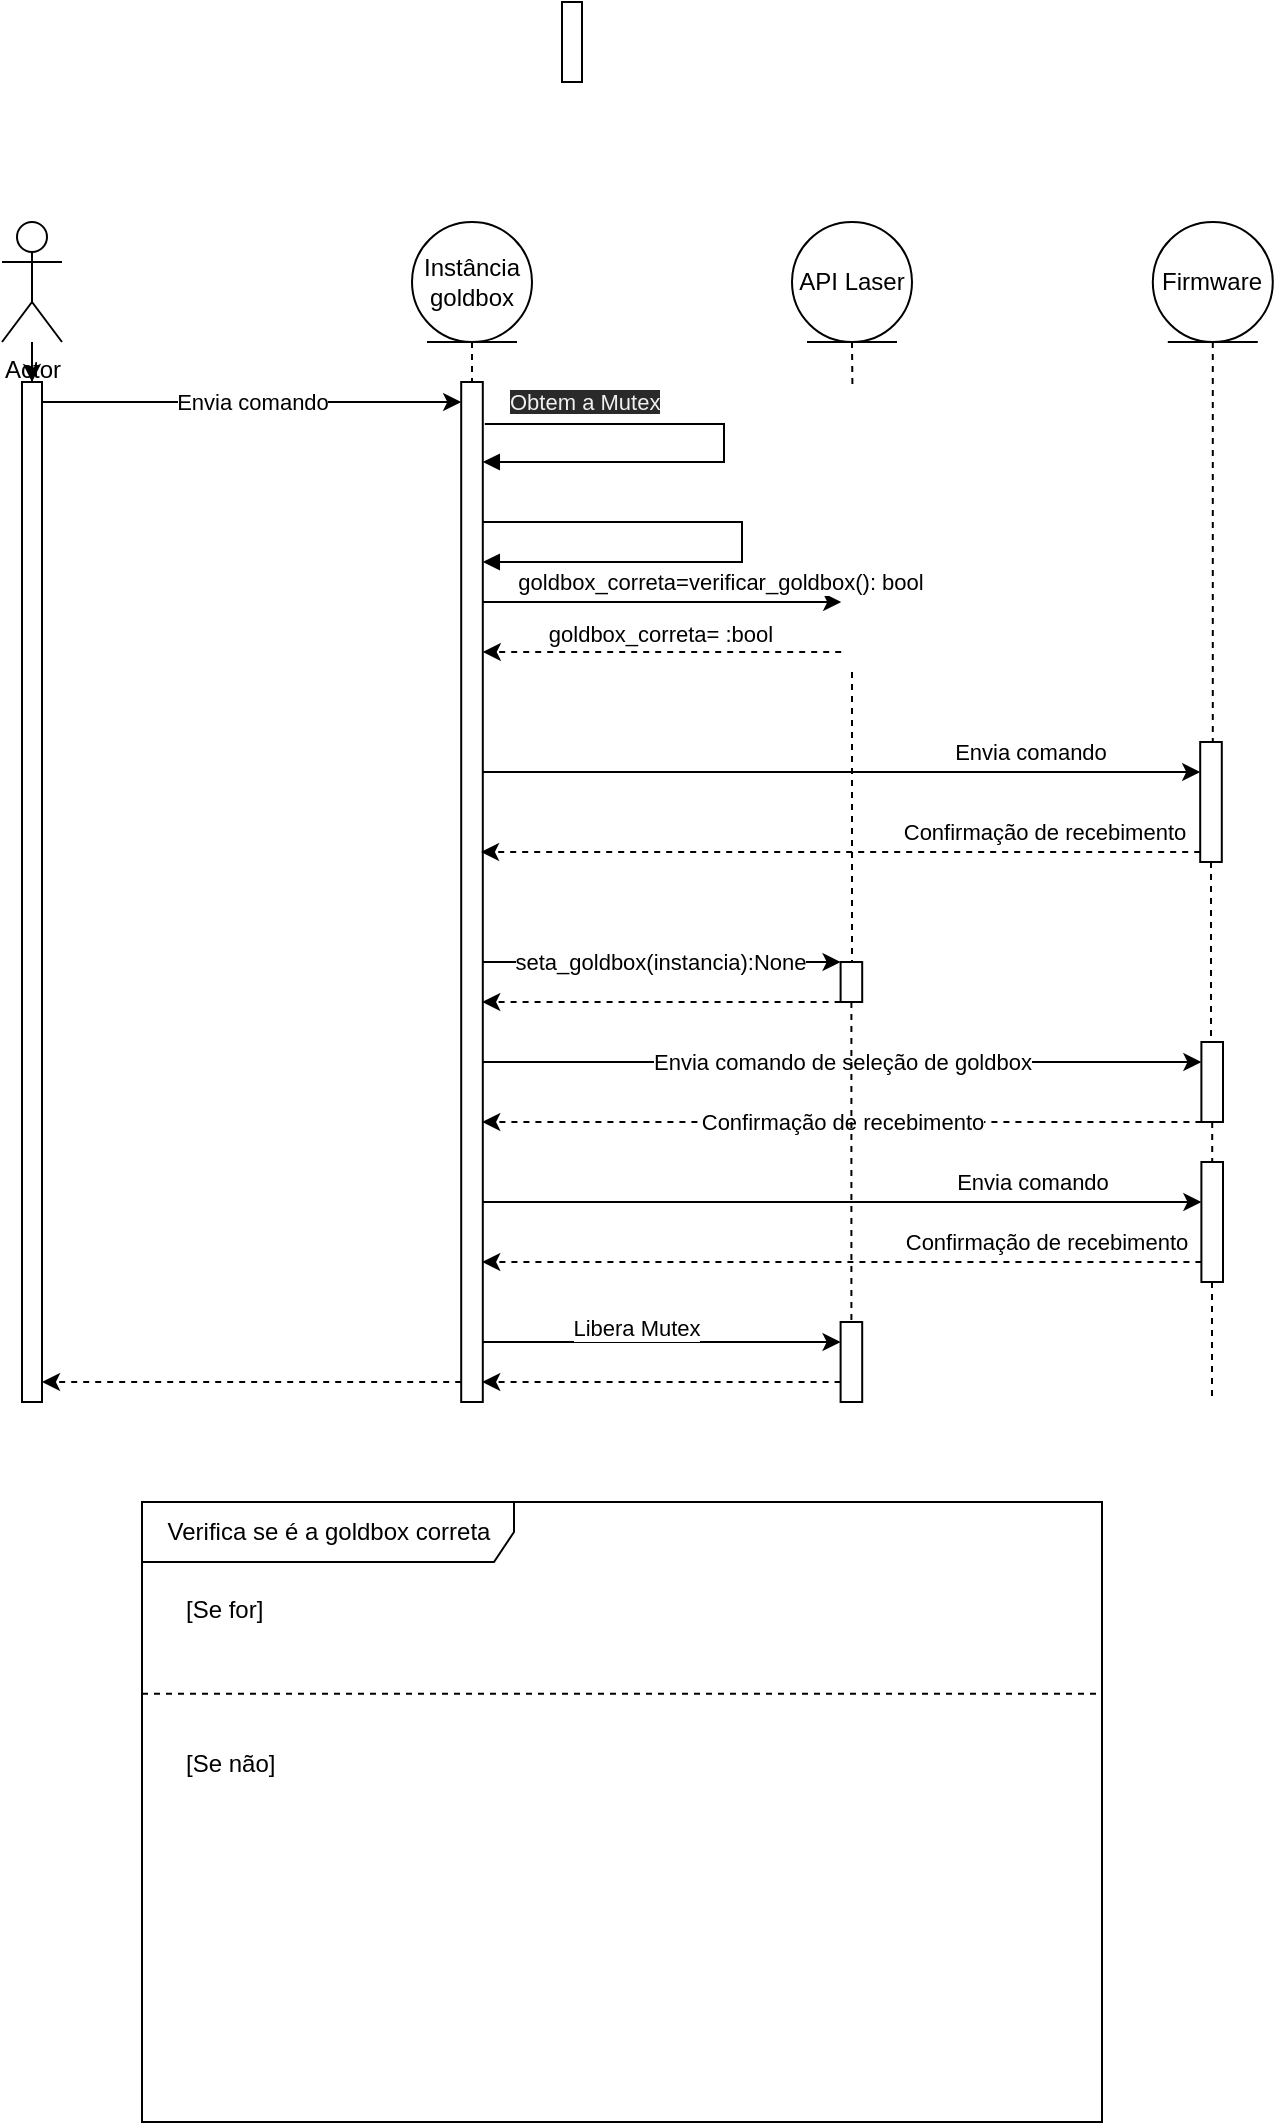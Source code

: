 <mxfile>
    <diagram id="e1xf8jnrH3_m2cHPAWJP" name="Page-1">
        <mxGraphModel dx="561" dy="414" grid="1" gridSize="10" guides="1" tooltips="1" connect="1" arrows="1" fold="1" page="1" pageScale="1" pageWidth="827" pageHeight="1169" math="0" shadow="0">
            <root>
                <mxCell id="0"/>
                <mxCell id="1" parent="0"/>
                <mxCell id="40" value="Envia comando" style="edgeStyle=none;html=1;endArrow=classic;endFill=1;" parent="1" source="11" target="30" edge="1">
                    <mxGeometry relative="1" as="geometry">
                        <Array as="points">
                            <mxPoint x="190" y="510"/>
                        </Array>
                    </mxGeometry>
                </mxCell>
                <mxCell id="11" value="" style="html=1;points=[];perimeter=orthogonalPerimeter;" parent="1" vertex="1">
                    <mxGeometry x="60" y="500" width="10" height="510" as="geometry"/>
                </mxCell>
                <mxCell id="32" value="" style="edgeStyle=none;html=1;dashed=1;endArrow=none;endFill=0;" parent="1" source="12" target="11" edge="1">
                    <mxGeometry relative="1" as="geometry"/>
                </mxCell>
                <mxCell id="98" value="" style="edgeStyle=none;html=1;" parent="1" source="12" target="11" edge="1">
                    <mxGeometry relative="1" as="geometry"/>
                </mxCell>
                <mxCell id="12" value="Actor" style="shape=umlActor;verticalLabelPosition=bottom;verticalAlign=top;html=1;" parent="1" vertex="1">
                    <mxGeometry x="50" y="420" width="30" height="60" as="geometry"/>
                </mxCell>
                <mxCell id="20" value="" style="edgeStyle=none;html=1;endArrow=none;endFill=0;dashed=1;exitX=0.5;exitY=1;exitDx=0;exitDy=0;startArrow=none;" parent="1" source="93" edge="1">
                    <mxGeometry relative="1" as="geometry">
                        <mxPoint x="490" y="370.0" as="sourcePoint"/>
                        <mxPoint x="475" y="1010" as="targetPoint"/>
                    </mxGeometry>
                </mxCell>
                <mxCell id="57" value="" style="edgeStyle=none;html=1;dashed=1;startArrow=none;startFill=0;endArrow=none;endFill=0;" parent="1" source="79" edge="1">
                    <mxGeometry relative="1" as="geometry">
                        <mxPoint x="655" y="1010" as="targetPoint"/>
                    </mxGeometry>
                </mxCell>
                <mxCell id="14" value="Firmware" style="ellipse;shape=umlEntity;whiteSpace=wrap;html=1;" parent="1" vertex="1">
                    <mxGeometry x="625.4" y="420" width="60" height="60" as="geometry"/>
                </mxCell>
                <mxCell id="26" value="API Laser" style="ellipse;shape=umlEntity;whiteSpace=wrap;html=1;" parent="1" vertex="1">
                    <mxGeometry x="445" y="420" width="60" height="60" as="geometry"/>
                </mxCell>
                <mxCell id="34" value="" style="edgeStyle=none;html=1;dashed=1;endArrow=none;endFill=0;" parent="1" source="29" target="30" edge="1">
                    <mxGeometry relative="1" as="geometry"/>
                </mxCell>
                <mxCell id="29" value="Instância goldbox" style="ellipse;shape=umlEntity;whiteSpace=wrap;html=1;" parent="1" vertex="1">
                    <mxGeometry x="255" y="420" width="60" height="60" as="geometry"/>
                </mxCell>
                <mxCell id="48" value="" style="edgeStyle=none;html=1;startArrow=none;startFill=0;endArrow=classic;endFill=1;" parent="1" edge="1" source="30">
                    <mxGeometry relative="1" as="geometry">
                        <Array as="points">
                            <mxPoint x="390" y="610"/>
                        </Array>
                        <mxPoint x="290.4" y="595" as="sourcePoint"/>
                        <mxPoint x="469.6" y="610" as="targetPoint"/>
                    </mxGeometry>
                </mxCell>
                <mxCell id="50" value="goldbox_correta=verificar_goldbox(): bool" style="edgeLabel;html=1;align=center;verticalAlign=middle;resizable=0;points=[];" parent="48" vertex="1" connectable="0">
                    <mxGeometry x="-0.145" y="-1" relative="1" as="geometry">
                        <mxPoint x="42" y="-11" as="offset"/>
                    </mxGeometry>
                </mxCell>
                <mxCell id="59" style="edgeStyle=none;html=1;startArrow=none;startFill=0;endArrow=classic;endFill=1;" parent="1" target="60" edge="1">
                    <mxGeometry relative="1" as="geometry">
                        <mxPoint x="349.1" y="695" as="targetPoint"/>
                        <Array as="points">
                            <mxPoint x="459.1" y="695"/>
                        </Array>
                        <mxPoint x="289.5" y="695" as="sourcePoint"/>
                    </mxGeometry>
                </mxCell>
                <mxCell id="62" value="Envia comando" style="edgeLabel;html=1;align=center;verticalAlign=middle;resizable=0;points=[];" parent="59" vertex="1" connectable="0">
                    <mxGeometry x="-0.284" y="-1" relative="1" as="geometry">
                        <mxPoint x="146" y="-11" as="offset"/>
                    </mxGeometry>
                </mxCell>
                <mxCell id="67" value="" style="edgeStyle=none;html=1;startArrow=none;startFill=0;endArrow=classic;endFill=1;" parent="1" target="66" edge="1">
                    <mxGeometry relative="1" as="geometry">
                        <mxPoint x="290.1" y="790" as="sourcePoint"/>
                    </mxGeometry>
                </mxCell>
                <mxCell id="69" value="seta_goldbox(instancia):None" style="edgeLabel;html=1;align=center;verticalAlign=middle;resizable=0;points=[];" parent="67" vertex="1" connectable="0">
                    <mxGeometry x="0.162" y="-1" relative="1" as="geometry">
                        <mxPoint x="-15" y="-1" as="offset"/>
                    </mxGeometry>
                </mxCell>
                <mxCell id="73" value="Envia comando de seleção de goldbox" style="edgeStyle=none;html=1;startArrow=none;startFill=0;endArrow=classic;endFill=1;" parent="1" target="71" edge="1">
                    <mxGeometry x="-0.001" relative="1" as="geometry">
                        <Array as="points">
                            <mxPoint x="549.7" y="840"/>
                        </Array>
                        <mxPoint as="offset"/>
                        <mxPoint x="290.1" y="840" as="sourcePoint"/>
                    </mxGeometry>
                </mxCell>
                <mxCell id="97" style="edgeStyle=none;html=1;dashed=1;" parent="1" source="30" target="11" edge="1">
                    <mxGeometry relative="1" as="geometry">
                        <Array as="points">
                            <mxPoint x="140" y="1000"/>
                        </Array>
                    </mxGeometry>
                </mxCell>
                <mxCell id="30" value="" style="html=1;points=[];perimeter=orthogonalPerimeter;" parent="1" vertex="1">
                    <mxGeometry x="279.6" y="500" width="10.8" height="510" as="geometry"/>
                </mxCell>
                <mxCell id="43" value="" style="edgeStyle=none;html=1;endArrow=none;endFill=0;dashed=1;exitX=0.5;exitY=1;exitDx=0;exitDy=0;entryX=0.52;entryY=0.005;entryDx=0;entryDy=0;entryPerimeter=0;" parent="1" source="26" edge="1">
                    <mxGeometry relative="1" as="geometry">
                        <mxPoint x="475" y="440" as="sourcePoint"/>
                        <mxPoint x="475.216" y="502.937" as="targetPoint"/>
                    </mxGeometry>
                </mxCell>
                <mxCell id="51" value="goldbox_correta= :bool" style="edgeStyle=none;html=1;dashed=1;startArrow=none;startFill=0;endArrow=classic;endFill=1;" parent="1" edge="1">
                    <mxGeometry x="0.014" y="-9" relative="1" as="geometry">
                        <Array as="points">
                            <mxPoint x="380" y="635"/>
                        </Array>
                        <mxPoint as="offset"/>
                        <mxPoint x="290.4" y="635" as="targetPoint"/>
                        <mxPoint x="469.6" y="635" as="sourcePoint"/>
                    </mxGeometry>
                </mxCell>
                <mxCell id="53" value="Verifica se é a goldbox correta" style="shape=umlFrame;tabWidth=110;tabHeight=30;tabPosition=left;html=1;boundedLbl=1;labelInHeader=1;width=186;height=30;" parent="1" vertex="1">
                    <mxGeometry x="120" y="1060" width="480" height="310" as="geometry"/>
                </mxCell>
                <mxCell id="54" value="[Se for]" style="text" parent="53" vertex="1">
                    <mxGeometry width="100" height="20" relative="1" as="geometry">
                        <mxPoint x="20" y="40" as="offset"/>
                    </mxGeometry>
                </mxCell>
                <mxCell id="55" value="[Se não]" style="line;strokeWidth=1;dashed=1;labelPosition=center;verticalLabelPosition=bottom;align=left;verticalAlign=top;spacingLeft=20;spacingTop=15;" parent="53" vertex="1">
                    <mxGeometry y="89.737" width="480" height="12.4" as="geometry"/>
                </mxCell>
                <mxCell id="63" style="edgeStyle=none;html=1;dashed=1;startArrow=none;startFill=0;endArrow=classic;endFill=1;" parent="1" source="60" edge="1">
                    <mxGeometry relative="1" as="geometry">
                        <Array as="points">
                            <mxPoint x="469.1" y="735"/>
                        </Array>
                        <mxPoint x="289.5" y="735" as="targetPoint"/>
                    </mxGeometry>
                </mxCell>
                <mxCell id="64" value="Confirmação de recebimento" style="edgeLabel;html=1;align=center;verticalAlign=middle;resizable=0;points=[];" parent="63" vertex="1" connectable="0">
                    <mxGeometry x="-0.588" y="2" relative="1" as="geometry">
                        <mxPoint x="-4" y="-12" as="offset"/>
                    </mxGeometry>
                </mxCell>
                <mxCell id="60" value="" style="html=1;points=[];perimeter=orthogonalPerimeter;" parent="1" vertex="1">
                    <mxGeometry x="649.1" y="680" width="10.8" height="60" as="geometry"/>
                </mxCell>
                <mxCell id="61" value="" style="edgeStyle=none;html=1;dashed=1;startArrow=none;startFill=0;endArrow=none;endFill=0;exitX=0.5;exitY=1;exitDx=0;exitDy=0;" parent="1" source="14" target="60" edge="1">
                    <mxGeometry relative="1" as="geometry">
                        <mxPoint x="655" y="440" as="sourcePoint"/>
                        <mxPoint x="655.4" y="890" as="targetPoint"/>
                    </mxGeometry>
                </mxCell>
                <mxCell id="70" style="edgeStyle=none;html=1;dashed=1;startArrow=none;startFill=0;endArrow=classic;endFill=1;" parent="1" source="66" edge="1">
                    <mxGeometry relative="1" as="geometry">
                        <Array as="points">
                            <mxPoint x="379.7" y="810"/>
                        </Array>
                        <mxPoint x="290.1" y="810" as="targetPoint"/>
                    </mxGeometry>
                </mxCell>
                <mxCell id="66" value="" style="html=1;points=[];perimeter=orthogonalPerimeter;" parent="1" vertex="1">
                    <mxGeometry x="469.3" y="790" width="10.8" height="20" as="geometry"/>
                </mxCell>
                <mxCell id="68" value="" style="edgeStyle=none;html=1;endArrow=none;endFill=0;dashed=1;exitX=0.5;exitY=1;exitDx=0;exitDy=0;startArrow=none;" parent="1" target="66" edge="1">
                    <mxGeometry relative="1" as="geometry">
                        <mxPoint x="475.0" y="645" as="sourcePoint"/>
                        <mxPoint x="475" y="1000" as="targetPoint"/>
                    </mxGeometry>
                </mxCell>
                <mxCell id="74" value="Confirmação de recebimento" style="edgeStyle=none;html=1;dashed=1;startArrow=none;startFill=0;endArrow=classic;endFill=1;" parent="1" source="71" edge="1">
                    <mxGeometry x="0.001" relative="1" as="geometry">
                        <Array as="points">
                            <mxPoint x="469.7" y="870"/>
                        </Array>
                        <mxPoint as="offset"/>
                        <mxPoint x="290.1" y="870" as="targetPoint"/>
                    </mxGeometry>
                </mxCell>
                <mxCell id="71" value="" style="html=1;points=[];perimeter=orthogonalPerimeter;" parent="1" vertex="1">
                    <mxGeometry x="649.7" y="830" width="10.8" height="40" as="geometry"/>
                </mxCell>
                <mxCell id="72" value="" style="edgeStyle=none;html=1;dashed=1;startArrow=none;startFill=0;endArrow=none;endFill=0;" parent="1" source="60" target="71" edge="1">
                    <mxGeometry relative="1" as="geometry">
                        <mxPoint x="655.1" y="815" as="sourcePoint"/>
                        <mxPoint x="655.1" y="920" as="targetPoint"/>
                    </mxGeometry>
                </mxCell>
                <mxCell id="75" style="edgeStyle=none;html=1;startArrow=none;startFill=0;endArrow=classic;endFill=1;" parent="1" target="79" edge="1">
                    <mxGeometry relative="1" as="geometry">
                        <mxPoint x="349.7" y="905" as="targetPoint"/>
                        <mxPoint x="290.1" y="910" as="sourcePoint"/>
                        <Array as="points">
                            <mxPoint x="459.7" y="910"/>
                        </Array>
                    </mxGeometry>
                </mxCell>
                <mxCell id="76" value="Envia comando" style="edgeLabel;html=1;align=center;verticalAlign=middle;resizable=0;points=[];" parent="75" vertex="1" connectable="0">
                    <mxGeometry x="-0.284" y="-1" relative="1" as="geometry">
                        <mxPoint x="146" y="-11" as="offset"/>
                    </mxGeometry>
                </mxCell>
                <mxCell id="77" style="edgeStyle=none;html=1;dashed=1;startArrow=none;startFill=0;endArrow=classic;endFill=1;" parent="1" source="79" edge="1">
                    <mxGeometry relative="1" as="geometry">
                        <mxPoint x="290.1" y="940" as="targetPoint"/>
                        <Array as="points">
                            <mxPoint x="479.7" y="940"/>
                        </Array>
                    </mxGeometry>
                </mxCell>
                <mxCell id="78" value="Confirmação de recebimento" style="edgeLabel;html=1;align=center;verticalAlign=middle;resizable=0;points=[];" parent="77" vertex="1" connectable="0">
                    <mxGeometry x="-0.588" y="2" relative="1" as="geometry">
                        <mxPoint x="-4" y="-12" as="offset"/>
                    </mxGeometry>
                </mxCell>
                <mxCell id="79" value="" style="html=1;points=[];perimeter=orthogonalPerimeter;" parent="1" vertex="1">
                    <mxGeometry x="649.7" y="890" width="10.8" height="60" as="geometry"/>
                </mxCell>
                <mxCell id="80" value="" style="edgeStyle=none;html=1;dashed=1;startArrow=none;startFill=0;endArrow=none;endFill=0;" parent="1" source="71" target="79" edge="1">
                    <mxGeometry relative="1" as="geometry">
                        <mxPoint x="654.7" y="870" as="sourcePoint"/>
                        <mxPoint x="654.7" y="990" as="targetPoint"/>
                    </mxGeometry>
                </mxCell>
                <mxCell id="89" value="" style="edgeStyle=none;html=1;endArrow=classic;endFill=1;" parent="1" edge="1">
                    <mxGeometry relative="1" as="geometry">
                        <Array as="points">
                            <mxPoint x="399.7" y="980"/>
                        </Array>
                        <mxPoint x="290.1" y="980.0" as="sourcePoint"/>
                        <mxPoint x="469.3" y="980.0" as="targetPoint"/>
                    </mxGeometry>
                </mxCell>
                <mxCell id="90" value="Libera Mutex" style="edgeLabel;html=1;align=center;verticalAlign=middle;resizable=0;points=[];" parent="89" vertex="1" connectable="0">
                    <mxGeometry x="-0.145" relative="1" as="geometry">
                        <mxPoint y="-7" as="offset"/>
                    </mxGeometry>
                </mxCell>
                <mxCell id="91" style="edgeStyle=none;html=1;dashed=1;endArrow=classic;endFill=1;" parent="1" source="93" edge="1">
                    <mxGeometry relative="1" as="geometry">
                        <Array as="points">
                            <mxPoint x="399.7" y="1000"/>
                        </Array>
                        <mxPoint x="290.1" y="1000" as="targetPoint"/>
                    </mxGeometry>
                </mxCell>
                <mxCell id="93" value="" style="html=1;points=[];perimeter=orthogonalPerimeter;" parent="1" vertex="1">
                    <mxGeometry x="469.3" y="970" width="10.8" height="40" as="geometry"/>
                </mxCell>
                <mxCell id="94" value="" style="edgeStyle=none;html=1;endArrow=none;endFill=0;dashed=1;exitX=0.5;exitY=1;exitDx=0;exitDy=0;startArrow=none;" parent="1" source="66" target="93" edge="1">
                    <mxGeometry relative="1" as="geometry">
                        <mxPoint x="474.7" y="810" as="sourcePoint"/>
                        <mxPoint x="474.7" y="1040" as="targetPoint"/>
                    </mxGeometry>
                </mxCell>
                <mxCell id="99" value="" style="html=1;points=[];perimeter=orthogonalPerimeter;" vertex="1" parent="1">
                    <mxGeometry x="330" y="310" width="10" height="40" as="geometry"/>
                </mxCell>
                <mxCell id="100" value="&lt;span style=&quot;color: rgb(240 , 240 , 240) ; font-family: &amp;#34;helvetica&amp;#34; ; font-size: 11px ; font-style: normal ; font-weight: 400 ; letter-spacing: normal ; text-align: center ; text-indent: 0px ; text-transform: none ; word-spacing: 0px ; background-color: rgb(42 , 42 , 42) ; display: inline ; float: none&quot;&gt;Obtem a Mutex&lt;/span&gt;" style="edgeStyle=orthogonalEdgeStyle;html=1;align=left;spacingLeft=2;endArrow=block;rounded=0;" edge="1" target="30" parent="1">
                    <mxGeometry x="-0.934" y="11" relative="1" as="geometry">
                        <mxPoint x="291.4" y="521" as="sourcePoint"/>
                        <Array as="points">
                            <mxPoint x="411" y="521"/>
                            <mxPoint x="411" y="540"/>
                        </Array>
                        <mxPoint x="291.4" y="571" as="targetPoint"/>
                        <mxPoint as="offset"/>
                    </mxGeometry>
                </mxCell>
                <mxCell id="101" value="&lt;span style=&quot;color: rgba(0 , 0 , 0 , 0) ; font-family: monospace ; font-size: 0px&quot;&gt;%3CmxGraphModel%3E%3Croot%3E%3CmxCell%20id%3D%220%22%2F%3E%3CmxCell%20id%3D%221%22%20parent%3D%220%22%2F%3E%3CmxCell%20id%3D%222%22%20value%3D%22goldbox_correta%3Dverificar_goldbox()%3A%20bool%22%20style%3D%22edgeLabel%3Bhtml%3D1%3Balign%3Dcenter%3BverticalAlign%3Dmiddle%3Bresizable%3D0%3Bpoints%3D%5B%5D%3B%22%20vertex%3D%221%22%20connectable%3D%220%22%20parent%3D%221%22%3E%3CmxGeometry%20x%3D%22399.971%22%20y%3D%22600%22%20as%3D%22geometry%22%2F%3E%3C%2FmxCell%3E%3C%2Froot%3E%3C%2FmxGraphModel%3E&lt;/span&gt;&lt;span style=&quot;color: rgba(0 , 0 , 0 , 0) ; font-family: monospace ; font-size: 0px&quot;&gt;%3CmxGraphModel%3E%3Croot%3E%3CmxCell%20id%3D%220%22%2F%3E%3CmxCell%20id%3D%221%22%20parent%3D%220%22%2F%3E%3CmxCell%20id%3D%222%22%20value%3D%22goldbox_correta%3Dverificar_goldbox()%3A%20bool%22%20style%3D%22edgeLabel%3Bhtml%3D1%3Balign%3Dcenter%3BverticalAlign%3Dmiddle%3Bresizable%3D0%3Bpoints%3D%5B%5D%3B%22%20vertex%3D%221%22%20connectable%3D%220%22%20parent%3D%221%22%3E%3CmxGeometry%20x%3D%22399.971%22%20y%3D%22600%22%20as%3D%22geometry%22%2F%3E%3C%2FmxCell%3E%3C%2Froot%3E%3C%2FmxGraphModel%3E&lt;/span&gt;" style="edgeStyle=orthogonalEdgeStyle;html=1;align=left;spacingLeft=2;endArrow=block;rounded=0;" edge="1" parent="1" source="30" target="30">
                    <mxGeometry x="-0.934" y="11" relative="1" as="geometry">
                        <mxPoint x="300" y="560" as="sourcePoint"/>
                        <Array as="points">
                            <mxPoint x="420" y="570"/>
                            <mxPoint x="420" y="590"/>
                        </Array>
                        <mxPoint x="299.7" y="579" as="targetPoint"/>
                        <mxPoint as="offset"/>
                    </mxGeometry>
                </mxCell>
            </root>
        </mxGraphModel>
    </diagram>
</mxfile>